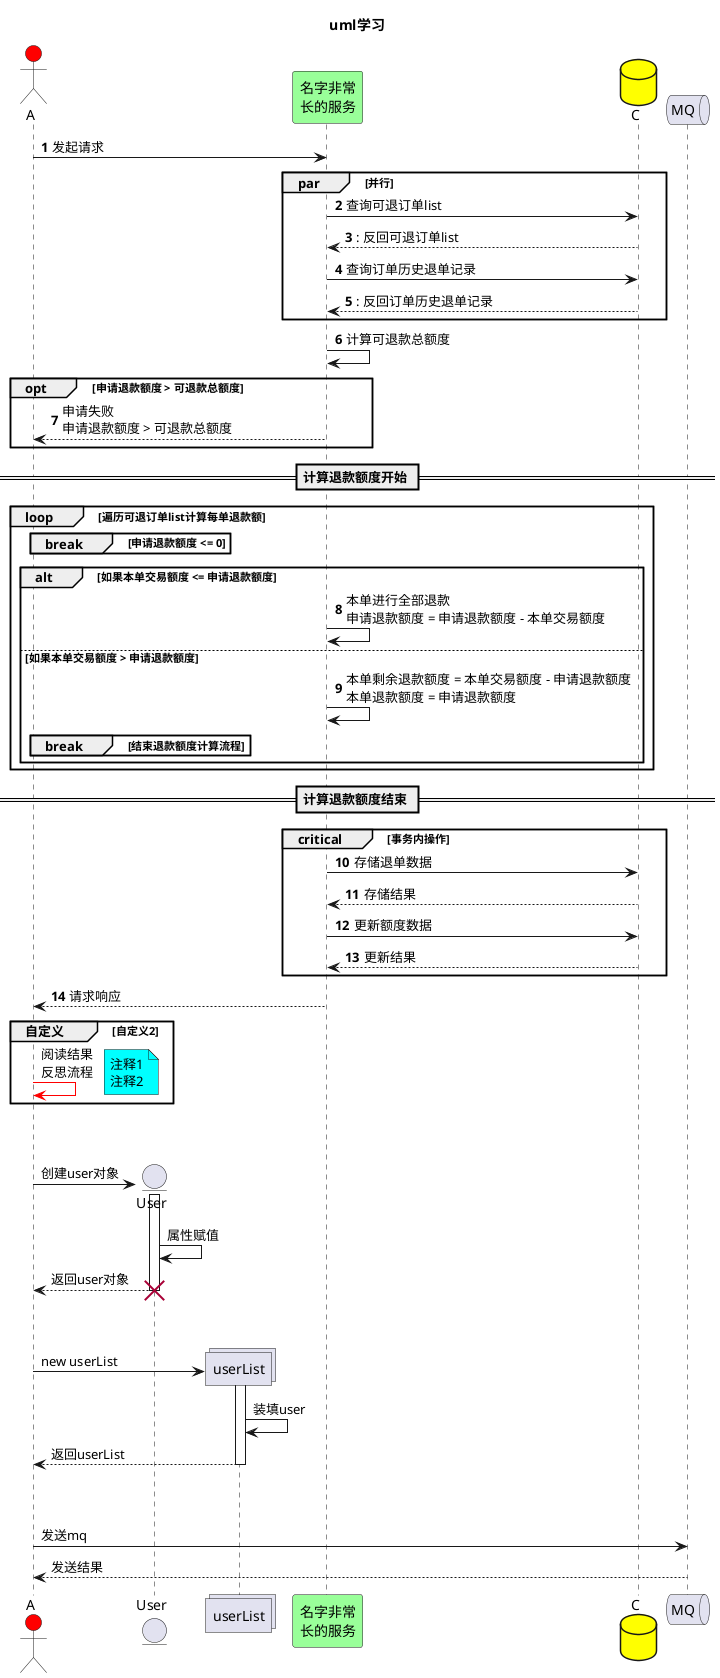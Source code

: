 @startuml
'uml学习'

title uml学习

actor A #red
entity User
collections userList
participant B as "名字非常\n长的服务" #99FF99
database C #yellow
queue MQ

autonumber 1
A -> B: 发起请求

par 并行
B -> C: 查询可退订单list
return: 反回可退订单list
B -> C: 查询订单历史退单记录
return: 反回订单历史退单记录
end

B -> B: 计算可退款总额度
opt 申请退款额度 > 可退款总额度
B --> A: 申请失败\n申请退款额度 > 可退款总额度
end

== 计算退款额度开始 ==
loop 遍历可退订单list计算每单退款额
break 申请退款额度 <= 0
end

alt 如果本单交易额度 <= 申请退款额度
B -> B: 本单进行全部退款\n申请退款额度 = 申请退款额度 - 本单交易额度
else 如果本单交易额度 > 申请退款额度
B -> B: 本单剩余退款额度 = 本单交易额度 - 申请退款额度\n本单退款额度 = 申请退款额度
break 结束退款额度计算流程
end
end
end
== 计算退款额度结束 ==

critical 事务内操作
B -> C: 存储退单数据
return 存储结果
B -> C: 更新额度数据
return 更新结果
end

B --> A: 请求响应
autonumber stop

group 自定义 [自定义2]
A -[#red]> A: 阅读结果\n反思流程
note right #aqua : 注释1\n注释2
end

||50||
A -> User **: 创建user对象
activate User
User -> User: 属性赋值
User --> A : 返回user对象
destroy User

||50||
A -> userList ** : new userList
activate userList
userList -> userList: 装填user
userList --> A -- : 返回userList

||50||
A -> MQ: 发送mq
MQ --> A: 发送结果

@enduml
